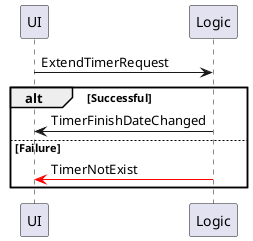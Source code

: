@startuml
UI -> Logic: ExtendTimerRequest
alt Successful
Logic -> UI: TimerFinishDateChanged
else Failure
Logic -[#red]> UI: TimerNotExist
end
@enduml